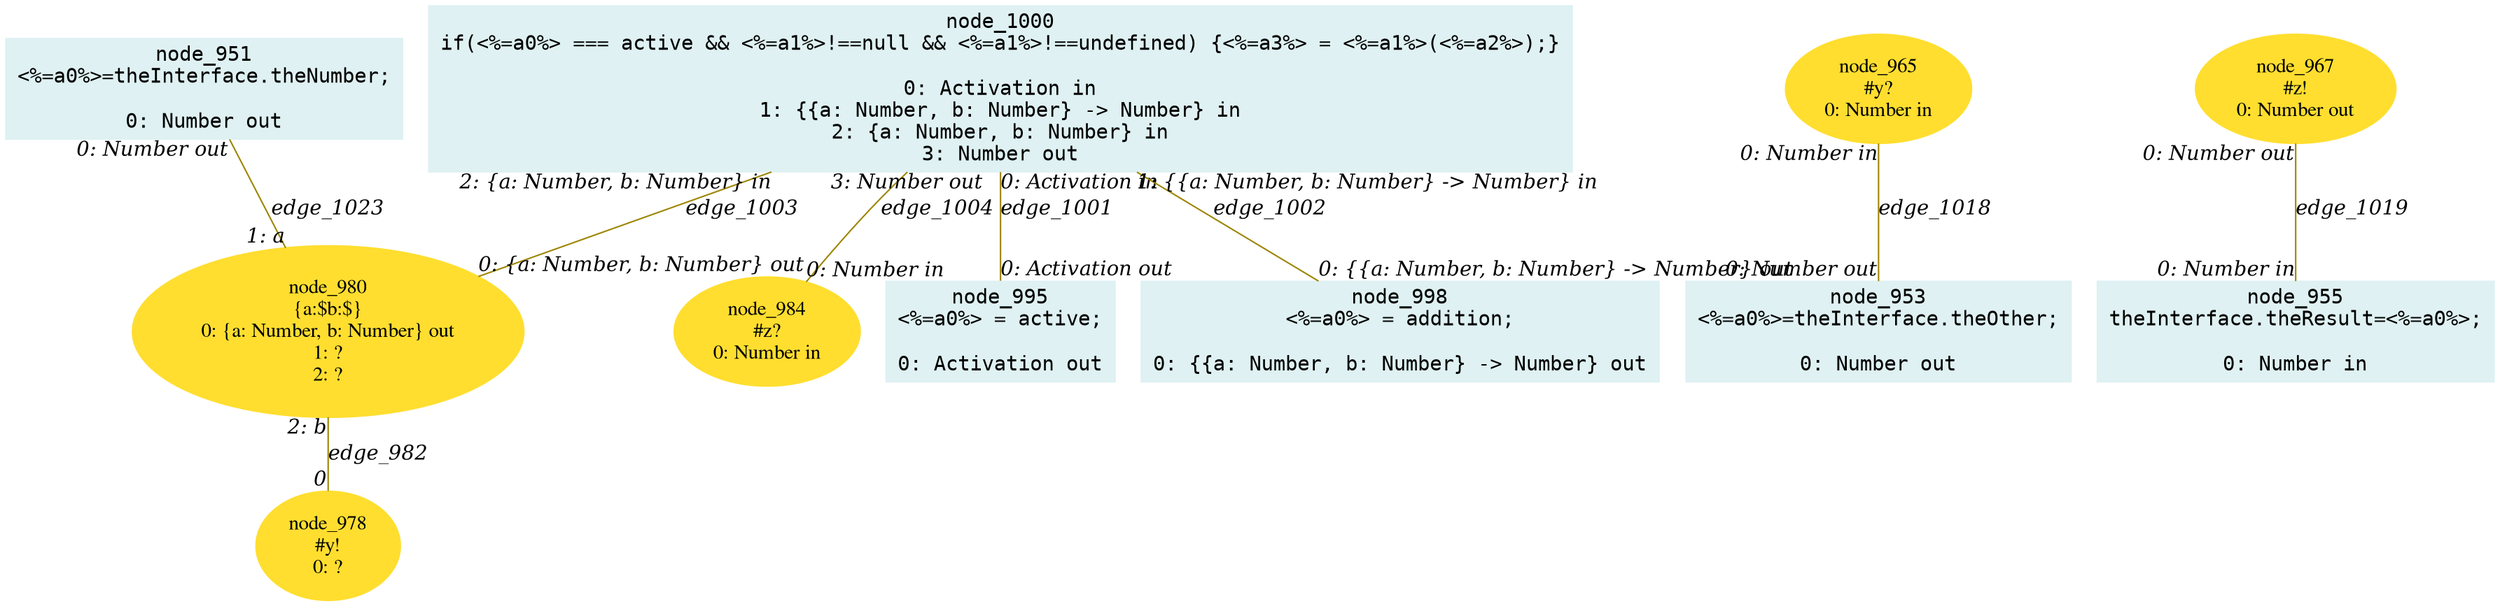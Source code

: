 digraph g{node_951 [shape="box", style="filled", color="#dff1f2", fontname="Courier", label="node_951
<%=a0%>=theInterface.theNumber;

0: Number out" ]
node_953 [shape="box", style="filled", color="#dff1f2", fontname="Courier", label="node_953
<%=a0%>=theInterface.theOther;

0: Number out" ]
node_955 [shape="box", style="filled", color="#dff1f2", fontname="Courier", label="node_955
theInterface.theResult=<%=a0%>;

0: Number in" ]
node_965 [shape="ellipse", style="filled", color="#ffde2f", fontname="Times", label="node_965
#y?
0: Number in" ]
node_967 [shape="ellipse", style="filled", color="#ffde2f", fontname="Times", label="node_967
#z!
0: Number out" ]
node_978 [shape="ellipse", style="filled", color="#ffde2f", fontname="Times", label="node_978
#y!
0: ?" ]
node_980 [shape="ellipse", style="filled", color="#ffde2f", fontname="Times", label="node_980
{a:$b:$}
0: {a: Number, b: Number} out
1: ?
2: ?" ]
node_984 [shape="ellipse", style="filled", color="#ffde2f", fontname="Times", label="node_984
#z?
0: Number in" ]
node_995 [shape="box", style="filled", color="#dff1f2", fontname="Courier", label="node_995
<%=a0%> = active;

0: Activation out" ]
node_998 [shape="box", style="filled", color="#dff1f2", fontname="Courier", label="node_998
<%=a0%> = addition;

0: {{a: Number, b: Number} -> Number} out" ]
node_1000 [shape="box", style="filled", color="#dff1f2", fontname="Courier", label="node_1000
if(<%=a0%> === active && <%=a1%>!==null && <%=a1%>!==undefined) {<%=a3%> = <%=a1%>(<%=a2%>);}

0: Activation in
1: {{a: Number, b: Number} -> Number} in
2: {a: Number, b: Number} in
3: Number out" ]
node_980 -> node_978 [dir=none, arrowHead=none, fontname="Times-Italic", arrowsize=1, color="#9d8400", label="edge_982",  headlabel="0", taillabel="2: b" ]
node_1000 -> node_995 [dir=none, arrowHead=none, fontname="Times-Italic", arrowsize=1, color="#9d8400", label="edge_1001",  headlabel="0: Activation out", taillabel="0: Activation in" ]
node_1000 -> node_998 [dir=none, arrowHead=none, fontname="Times-Italic", arrowsize=1, color="#9d8400", label="edge_1002",  headlabel="0: {{a: Number, b: Number} -> Number} out", taillabel="1: {{a: Number, b: Number} -> Number} in" ]
node_1000 -> node_980 [dir=none, arrowHead=none, fontname="Times-Italic", arrowsize=1, color="#9d8400", label="edge_1003",  headlabel="0: {a: Number, b: Number} out", taillabel="2: {a: Number, b: Number} in" ]
node_1000 -> node_984 [dir=none, arrowHead=none, fontname="Times-Italic", arrowsize=1, color="#9d8400", label="edge_1004",  headlabel="0: Number in", taillabel="3: Number out" ]
node_965 -> node_953 [dir=none, arrowHead=none, fontname="Times-Italic", arrowsize=1, color="#9d8400", label="edge_1018",  headlabel="0: Number out", taillabel="0: Number in" ]
node_967 -> node_955 [dir=none, arrowHead=none, fontname="Times-Italic", arrowsize=1, color="#9d8400", label="edge_1019",  headlabel="0: Number in", taillabel="0: Number out" ]
node_951 -> node_980 [dir=none, arrowHead=none, fontname="Times-Italic", arrowsize=1, color="#9d8400", label="edge_1023",  headlabel="1: a", taillabel="0: Number out" ]
}